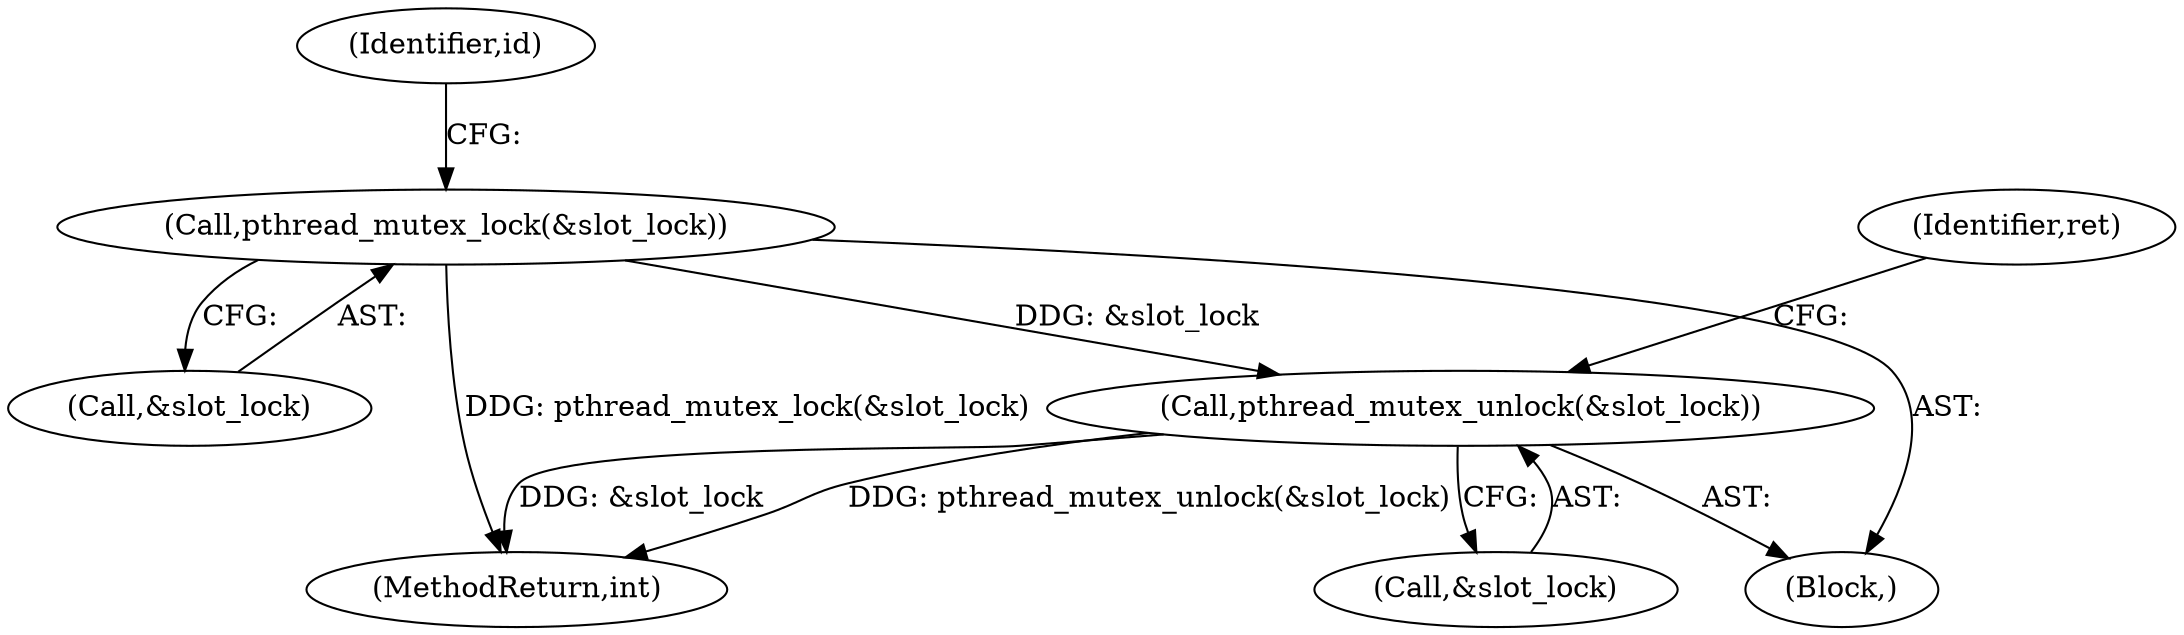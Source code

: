 digraph "0_Android_472271b153c5dc53c28beac55480a8d8434b2d5c_33@API" {
"1000156" [label="(Call,pthread_mutex_unlock(&slot_lock))"];
"1000104" [label="(Call,pthread_mutex_lock(&slot_lock))"];
"1000156" [label="(Call,pthread_mutex_unlock(&slot_lock))"];
"1000109" [label="(Identifier,id)"];
"1000103" [label="(Block,)"];
"1000160" [label="(Identifier,ret)"];
"1000104" [label="(Call,pthread_mutex_lock(&slot_lock))"];
"1000161" [label="(MethodReturn,int)"];
"1000105" [label="(Call,&slot_lock)"];
"1000157" [label="(Call,&slot_lock)"];
"1000156" -> "1000103"  [label="AST: "];
"1000156" -> "1000157"  [label="CFG: "];
"1000157" -> "1000156"  [label="AST: "];
"1000160" -> "1000156"  [label="CFG: "];
"1000156" -> "1000161"  [label="DDG: &slot_lock"];
"1000156" -> "1000161"  [label="DDG: pthread_mutex_unlock(&slot_lock)"];
"1000104" -> "1000156"  [label="DDG: &slot_lock"];
"1000104" -> "1000103"  [label="AST: "];
"1000104" -> "1000105"  [label="CFG: "];
"1000105" -> "1000104"  [label="AST: "];
"1000109" -> "1000104"  [label="CFG: "];
"1000104" -> "1000161"  [label="DDG: pthread_mutex_lock(&slot_lock)"];
}
